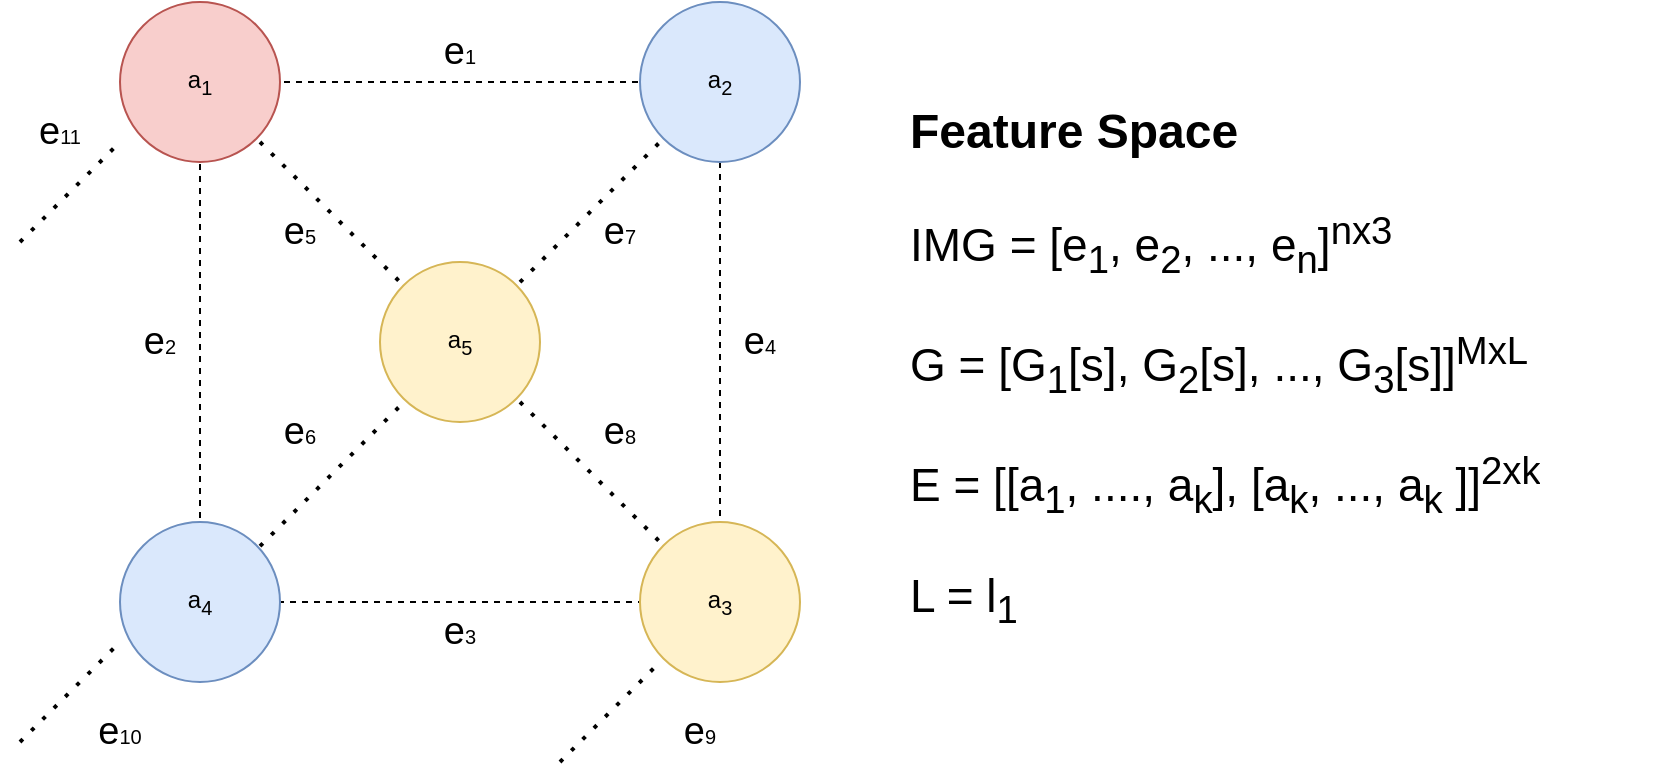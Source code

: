<mxfile version="22.1.0" type="device">
  <diagram name="Page-1" id="as7Ecl3yVJfj_8cUSPL2">
    <mxGraphModel dx="1360" dy="766" grid="1" gridSize="10" guides="1" tooltips="1" connect="1" arrows="1" fold="1" page="0" pageScale="1" pageWidth="827" pageHeight="1169" math="0" shadow="0">
      <root>
        <mxCell id="0" />
        <mxCell id="1" parent="0" />
        <mxCell id="NTTUGfz7Yi68SfkPyvjI-29" value="&lt;h1&gt;Feature Space&lt;br&gt;&lt;/h1&gt;&lt;p style=&quot;font-size: 23px;&quot;&gt;IMG = [e&lt;sub&gt;1&lt;/sub&gt;, e&lt;sub&gt;2&lt;/sub&gt;, ..., e&lt;sub&gt;n&lt;/sub&gt;]&lt;sup&gt;nx3&lt;/sup&gt;&lt;/p&gt;&lt;p style=&quot;font-size: 23px;&quot;&gt;G = [G&lt;sub&gt;1&lt;/sub&gt;&lt;font style=&quot;font-size: 23px;&quot;&gt;[s]&lt;/font&gt;, G&lt;sub&gt;2&lt;/sub&gt;[s], ..., G&lt;sub&gt;3&lt;/sub&gt;[s]]&lt;sup&gt;MxL&lt;br&gt;&lt;/sup&gt;&lt;/p&gt;&lt;p style=&quot;font-size: 23px;&quot;&gt;E = [[a&lt;sub&gt;1&lt;/sub&gt;, ...., a&lt;sub&gt;k&lt;/sub&gt;], [a&lt;sub&gt;k&lt;/sub&gt;, ..., a&lt;sub&gt;k&lt;/sub&gt; ]]&lt;sup&gt;2xk&lt;/sup&gt;&lt;/p&gt;&lt;p style=&quot;font-size: 23px;&quot;&gt;L = l&lt;sub&gt;1&lt;/sub&gt;&lt;br&gt;&lt;/p&gt;" style="text;html=1;strokeColor=none;fillColor=none;spacing=5;spacingTop=-20;whiteSpace=wrap;overflow=hidden;rounded=0;" vertex="1" parent="1">
          <mxGeometry x="470" y="205" width="380" height="290" as="geometry" />
        </mxCell>
        <mxCell id="NTTUGfz7Yi68SfkPyvjI-31" value="" style="group" vertex="1" connectable="0" parent="1">
          <mxGeometry x="50" y="160" width="420" height="380" as="geometry" />
        </mxCell>
        <mxCell id="NTTUGfz7Yi68SfkPyvjI-25" value="&lt;sub&gt;&lt;font style=&quot;font-size: 19px;&quot;&gt;e&lt;/font&gt;9&lt;/sub&gt;" style="text;html=1;strokeColor=none;fillColor=none;align=center;verticalAlign=middle;whiteSpace=wrap;rounded=0;" vertex="1" parent="NTTUGfz7Yi68SfkPyvjI-31">
          <mxGeometry x="60" y="90" width="60" height="30" as="geometry" />
        </mxCell>
        <mxCell id="NTTUGfz7Yi68SfkPyvjI-30" value="" style="group" vertex="1" connectable="0" parent="NTTUGfz7Yi68SfkPyvjI-31">
          <mxGeometry x="-20" width="400" height="380" as="geometry" />
        </mxCell>
        <mxCell id="NTTUGfz7Yi68SfkPyvjI-1" value="" style="rounded=0;whiteSpace=wrap;html=1;dashed=1;" vertex="1" parent="NTTUGfz7Yi68SfkPyvjI-30">
          <mxGeometry x="90" y="40" width="260" height="260" as="geometry" />
        </mxCell>
        <mxCell id="NTTUGfz7Yi68SfkPyvjI-2" value="" style="ellipse;whiteSpace=wrap;html=1;aspect=fixed;fillColor=#f8cecc;strokeColor=#b85450;" vertex="1" parent="NTTUGfz7Yi68SfkPyvjI-30">
          <mxGeometry x="50" width="80" height="80" as="geometry" />
        </mxCell>
        <mxCell id="NTTUGfz7Yi68SfkPyvjI-3" value="" style="ellipse;whiteSpace=wrap;html=1;aspect=fixed;fillColor=#dae8fc;strokeColor=#6c8ebf;" vertex="1" parent="NTTUGfz7Yi68SfkPyvjI-30">
          <mxGeometry x="50" y="260" width="80" height="80" as="geometry" />
        </mxCell>
        <mxCell id="NTTUGfz7Yi68SfkPyvjI-4" value="" style="ellipse;whiteSpace=wrap;html=1;aspect=fixed;fillColor=#dae8fc;strokeColor=#6c8ebf;" vertex="1" parent="NTTUGfz7Yi68SfkPyvjI-30">
          <mxGeometry x="310" width="80" height="80" as="geometry" />
        </mxCell>
        <mxCell id="NTTUGfz7Yi68SfkPyvjI-5" value="" style="ellipse;whiteSpace=wrap;html=1;aspect=fixed;fillColor=#fff2cc;strokeColor=#d6b656;" vertex="1" parent="NTTUGfz7Yi68SfkPyvjI-30">
          <mxGeometry x="310" y="260" width="80" height="80" as="geometry" />
        </mxCell>
        <mxCell id="NTTUGfz7Yi68SfkPyvjI-6" value="" style="ellipse;whiteSpace=wrap;html=1;aspect=fixed;fillColor=#fff2cc;strokeColor=#d6b656;" vertex="1" parent="NTTUGfz7Yi68SfkPyvjI-30">
          <mxGeometry x="180" y="130" width="80" height="80" as="geometry" />
        </mxCell>
        <mxCell id="NTTUGfz7Yi68SfkPyvjI-7" value="" style="endArrow=none;dashed=1;html=1;dashPattern=1 3;strokeWidth=2;rounded=0;" edge="1" parent="NTTUGfz7Yi68SfkPyvjI-30" target="NTTUGfz7Yi68SfkPyvjI-4">
          <mxGeometry width="50" height="50" relative="1" as="geometry">
            <mxPoint x="250" y="140.1" as="sourcePoint" />
            <mxPoint x="320.1" y="80.0" as="targetPoint" />
          </mxGeometry>
        </mxCell>
        <mxCell id="NTTUGfz7Yi68SfkPyvjI-8" value="" style="endArrow=none;dashed=1;html=1;dashPattern=1 3;strokeWidth=2;rounded=0;" edge="1" parent="NTTUGfz7Yi68SfkPyvjI-30">
          <mxGeometry width="50" height="50" relative="1" as="geometry">
            <mxPoint x="120" y="272.1" as="sourcePoint" />
            <mxPoint x="192" y="200" as="targetPoint" />
          </mxGeometry>
        </mxCell>
        <mxCell id="NTTUGfz7Yi68SfkPyvjI-10" value="" style="endArrow=none;dashed=1;html=1;dashPattern=1 3;strokeWidth=2;rounded=0;" edge="1" parent="NTTUGfz7Yi68SfkPyvjI-30">
          <mxGeometry width="50" height="50" relative="1" as="geometry">
            <mxPoint x="120" y="70" as="sourcePoint" />
            <mxPoint x="190" y="140" as="targetPoint" />
          </mxGeometry>
        </mxCell>
        <mxCell id="NTTUGfz7Yi68SfkPyvjI-11" value="" style="endArrow=none;dashed=1;html=1;dashPattern=1 3;strokeWidth=2;rounded=0;" edge="1" parent="NTTUGfz7Yi68SfkPyvjI-30">
          <mxGeometry width="50" height="50" relative="1" as="geometry">
            <mxPoint x="250" y="200" as="sourcePoint" />
            <mxPoint x="320" y="270" as="targetPoint" />
          </mxGeometry>
        </mxCell>
        <mxCell id="NTTUGfz7Yi68SfkPyvjI-14" value="&lt;sub&gt;&lt;font style=&quot;font-size: 19px;&quot;&gt;e&lt;/font&gt;1&lt;/sub&gt;" style="text;html=1;strokeColor=none;fillColor=none;align=center;verticalAlign=middle;whiteSpace=wrap;rounded=0;" vertex="1" parent="NTTUGfz7Yi68SfkPyvjI-30">
          <mxGeometry x="190" y="10" width="60" height="30" as="geometry" />
        </mxCell>
        <mxCell id="NTTUGfz7Yi68SfkPyvjI-15" value="&lt;sub&gt;&lt;font style=&quot;font-size: 19px;&quot;&gt;e&lt;/font&gt;2&lt;/sub&gt;" style="text;html=1;strokeColor=none;fillColor=none;align=center;verticalAlign=middle;whiteSpace=wrap;rounded=0;" vertex="1" parent="NTTUGfz7Yi68SfkPyvjI-30">
          <mxGeometry x="40" y="155" width="60" height="30" as="geometry" />
        </mxCell>
        <mxCell id="NTTUGfz7Yi68SfkPyvjI-16" value="&lt;sub&gt;&lt;font style=&quot;font-size: 19px;&quot;&gt;e&lt;/font&gt;3&lt;/sub&gt;" style="text;html=1;strokeColor=none;fillColor=none;align=center;verticalAlign=middle;whiteSpace=wrap;rounded=0;" vertex="1" parent="NTTUGfz7Yi68SfkPyvjI-30">
          <mxGeometry x="190" y="300" width="60" height="30" as="geometry" />
        </mxCell>
        <mxCell id="NTTUGfz7Yi68SfkPyvjI-17" value="&lt;sub&gt;&lt;font style=&quot;font-size: 19px;&quot;&gt;e&lt;/font&gt;4&lt;/sub&gt;" style="text;html=1;strokeColor=none;fillColor=none;align=center;verticalAlign=middle;whiteSpace=wrap;rounded=0;" vertex="1" parent="NTTUGfz7Yi68SfkPyvjI-30">
          <mxGeometry x="340" y="155" width="60" height="30" as="geometry" />
        </mxCell>
        <mxCell id="NTTUGfz7Yi68SfkPyvjI-18" value="&lt;sub&gt;&lt;font style=&quot;font-size: 19px;&quot;&gt;e&lt;/font&gt;5&lt;/sub&gt;" style="text;html=1;strokeColor=none;fillColor=none;align=center;verticalAlign=middle;whiteSpace=wrap;rounded=0;" vertex="1" parent="NTTUGfz7Yi68SfkPyvjI-30">
          <mxGeometry x="110" y="100" width="60" height="30" as="geometry" />
        </mxCell>
        <mxCell id="NTTUGfz7Yi68SfkPyvjI-19" value="&lt;sub&gt;&lt;font style=&quot;font-size: 19px;&quot;&gt;e&lt;/font&gt;6&lt;/sub&gt;" style="text;html=1;strokeColor=none;fillColor=none;align=center;verticalAlign=middle;whiteSpace=wrap;rounded=0;" vertex="1" parent="NTTUGfz7Yi68SfkPyvjI-30">
          <mxGeometry x="110" y="200" width="60" height="30" as="geometry" />
        </mxCell>
        <mxCell id="NTTUGfz7Yi68SfkPyvjI-20" value="&lt;sub&gt;&lt;font style=&quot;font-size: 19px;&quot;&gt;e&lt;/font&gt;8&lt;/sub&gt;" style="text;html=1;strokeColor=none;fillColor=none;align=center;verticalAlign=middle;whiteSpace=wrap;rounded=0;" vertex="1" parent="NTTUGfz7Yi68SfkPyvjI-30">
          <mxGeometry x="270" y="200" width="60" height="30" as="geometry" />
        </mxCell>
        <mxCell id="NTTUGfz7Yi68SfkPyvjI-21" value="&lt;sub&gt;&lt;font style=&quot;font-size: 19px;&quot;&gt;e&lt;/font&gt;7&lt;/sub&gt;" style="text;html=1;strokeColor=none;fillColor=none;align=center;verticalAlign=middle;whiteSpace=wrap;rounded=0;" vertex="1" parent="NTTUGfz7Yi68SfkPyvjI-30">
          <mxGeometry x="270" y="100" width="60" height="30" as="geometry" />
        </mxCell>
        <mxCell id="NTTUGfz7Yi68SfkPyvjI-22" value="" style="endArrow=none;dashed=1;html=1;dashPattern=1 3;strokeWidth=2;rounded=0;" edge="1" parent="NTTUGfz7Yi68SfkPyvjI-30">
          <mxGeometry width="50" height="50" relative="1" as="geometry">
            <mxPoint y="120" as="sourcePoint" />
            <mxPoint x="50" y="70" as="targetPoint" />
          </mxGeometry>
        </mxCell>
        <mxCell id="NTTUGfz7Yi68SfkPyvjI-23" value="" style="endArrow=none;dashed=1;html=1;dashPattern=1 3;strokeWidth=2;rounded=0;" edge="1" parent="NTTUGfz7Yi68SfkPyvjI-30">
          <mxGeometry width="50" height="50" relative="1" as="geometry">
            <mxPoint y="370" as="sourcePoint" />
            <mxPoint x="50" y="320" as="targetPoint" />
          </mxGeometry>
        </mxCell>
        <mxCell id="NTTUGfz7Yi68SfkPyvjI-24" value="" style="endArrow=none;dashed=1;html=1;dashPattern=1 3;strokeWidth=2;rounded=0;" edge="1" parent="NTTUGfz7Yi68SfkPyvjI-30">
          <mxGeometry width="50" height="50" relative="1" as="geometry">
            <mxPoint x="270" y="380" as="sourcePoint" />
            <mxPoint x="320" y="330" as="targetPoint" />
          </mxGeometry>
        </mxCell>
        <mxCell id="NTTUGfz7Yi68SfkPyvjI-26" value="&lt;sub&gt;&lt;font style=&quot;font-size: 19px;&quot;&gt;e&lt;/font&gt;10&lt;/sub&gt;" style="text;html=1;strokeColor=none;fillColor=none;align=center;verticalAlign=middle;whiteSpace=wrap;rounded=0;" vertex="1" parent="NTTUGfz7Yi68SfkPyvjI-30">
          <mxGeometry x="20" y="350" width="60" height="30" as="geometry" />
        </mxCell>
        <mxCell id="NTTUGfz7Yi68SfkPyvjI-27" value="&lt;sub&gt;&lt;font style=&quot;font-size: 19px;&quot;&gt;e&lt;/font&gt;9&lt;/sub&gt;" style="text;html=1;strokeColor=none;fillColor=none;align=center;verticalAlign=middle;whiteSpace=wrap;rounded=0;" vertex="1" parent="NTTUGfz7Yi68SfkPyvjI-30">
          <mxGeometry x="310" y="350" width="60" height="30" as="geometry" />
        </mxCell>
        <mxCell id="NTTUGfz7Yi68SfkPyvjI-32" value="a&lt;sub&gt;1&lt;/sub&gt;" style="text;html=1;strokeColor=none;fillColor=none;align=center;verticalAlign=middle;whiteSpace=wrap;rounded=0;" vertex="1" parent="NTTUGfz7Yi68SfkPyvjI-30">
          <mxGeometry x="60" y="25" width="60" height="30" as="geometry" />
        </mxCell>
        <mxCell id="NTTUGfz7Yi68SfkPyvjI-33" value="a&lt;sub&gt;2&lt;/sub&gt;" style="text;html=1;strokeColor=none;fillColor=none;align=center;verticalAlign=middle;whiteSpace=wrap;rounded=0;" vertex="1" parent="NTTUGfz7Yi68SfkPyvjI-30">
          <mxGeometry x="320" y="25" width="60" height="30" as="geometry" />
        </mxCell>
        <mxCell id="NTTUGfz7Yi68SfkPyvjI-34" value="a&lt;sub&gt;3&lt;/sub&gt;" style="text;html=1;strokeColor=none;fillColor=none;align=center;verticalAlign=middle;whiteSpace=wrap;rounded=0;" vertex="1" parent="NTTUGfz7Yi68SfkPyvjI-30">
          <mxGeometry x="320" y="285" width="60" height="30" as="geometry" />
        </mxCell>
        <mxCell id="NTTUGfz7Yi68SfkPyvjI-91" value="a&lt;sub&gt;4&lt;/sub&gt;" style="text;html=1;strokeColor=none;fillColor=none;align=center;verticalAlign=middle;whiteSpace=wrap;rounded=0;" vertex="1" parent="NTTUGfz7Yi68SfkPyvjI-30">
          <mxGeometry x="60" y="285" width="60" height="30" as="geometry" />
        </mxCell>
        <mxCell id="NTTUGfz7Yi68SfkPyvjI-92" value="a&lt;sub&gt;5&lt;/sub&gt;" style="text;html=1;strokeColor=none;fillColor=none;align=center;verticalAlign=middle;whiteSpace=wrap;rounded=0;" vertex="1" parent="NTTUGfz7Yi68SfkPyvjI-30">
          <mxGeometry x="190" y="155" width="60" height="30" as="geometry" />
        </mxCell>
        <mxCell id="NTTUGfz7Yi68SfkPyvjI-93" value="&lt;sub&gt;&lt;font style=&quot;font-size: 19px;&quot;&gt;e&lt;/font&gt;11&lt;/sub&gt;" style="text;html=1;strokeColor=none;fillColor=none;align=center;verticalAlign=middle;whiteSpace=wrap;rounded=0;" vertex="1" parent="NTTUGfz7Yi68SfkPyvjI-30">
          <mxGeometry x="-10" y="50" width="60" height="30" as="geometry" />
        </mxCell>
      </root>
    </mxGraphModel>
  </diagram>
</mxfile>
